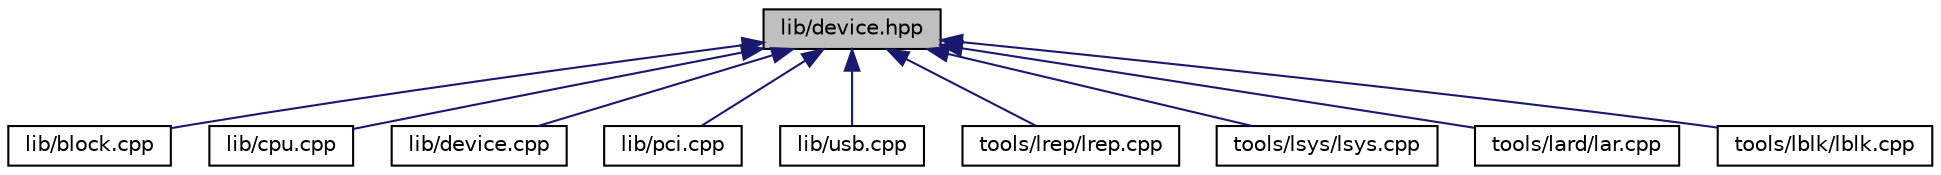 digraph "lib/device.hpp"
{
 // LATEX_PDF_SIZE
  bgcolor="transparent";
  edge [fontname="Helvetica",fontsize="10",labelfontname="Helvetica",labelfontsize="10"];
  node [fontname="Helvetica",fontsize="10",shape=record];
  Node1 [label="lib/device.hpp",height=0.2,width=0.4,color="black", fillcolor="grey75", style="filled", fontcolor="black",tooltip=" "];
  Node1 -> Node2 [dir="back",color="midnightblue",fontsize="10",style="solid",fontname="Helvetica"];
  Node2 [label="lib/block.cpp",height=0.2,width=0.4,color="black",URL="$block_8cpp.html",tooltip=" "];
  Node1 -> Node3 [dir="back",color="midnightblue",fontsize="10",style="solid",fontname="Helvetica"];
  Node3 [label="lib/cpu.cpp",height=0.2,width=0.4,color="black",URL="$cpu_8cpp.html",tooltip=" "];
  Node1 -> Node4 [dir="back",color="midnightblue",fontsize="10",style="solid",fontname="Helvetica"];
  Node4 [label="lib/device.cpp",height=0.2,width=0.4,color="black",URL="$device_8cpp.html",tooltip=" "];
  Node1 -> Node5 [dir="back",color="midnightblue",fontsize="10",style="solid",fontname="Helvetica"];
  Node5 [label="lib/pci.cpp",height=0.2,width=0.4,color="black",URL="$pci_8cpp.html",tooltip=" "];
  Node1 -> Node6 [dir="back",color="midnightblue",fontsize="10",style="solid",fontname="Helvetica"];
  Node6 [label="lib/usb.cpp",height=0.2,width=0.4,color="black",URL="$usb_8cpp.html",tooltip=" "];
  Node1 -> Node7 [dir="back",color="midnightblue",fontsize="10",style="solid",fontname="Helvetica"];
  Node7 [label="tools/lrep/lrep.cpp",height=0.2,width=0.4,color="black",URL="$lrep_8cpp.html",tooltip=" "];
  Node1 -> Node8 [dir="back",color="midnightblue",fontsize="10",style="solid",fontname="Helvetica"];
  Node8 [label="tools/lsys/lsys.cpp",height=0.2,width=0.4,color="black",URL="$lsys_8cpp.html",tooltip=" "];
  Node1 -> Node9 [dir="back",color="midnightblue",fontsize="10",style="solid",fontname="Helvetica"];
  Node9 [label="tools/lard/lar.cpp",height=0.2,width=0.4,color="black",URL="$lar_8cpp.html",tooltip=" "];
  Node1 -> Node10 [dir="back",color="midnightblue",fontsize="10",style="solid",fontname="Helvetica"];
  Node10 [label="tools/lblk/lblk.cpp",height=0.2,width=0.4,color="black",URL="$lblk_8cpp.html",tooltip=" "];
}
